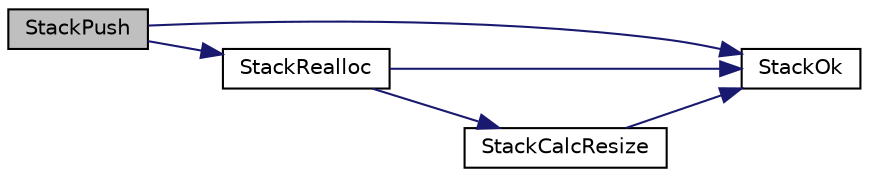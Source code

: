 digraph "StackPush"
{
  edge [fontname="Helvetica",fontsize="10",labelfontname="Helvetica",labelfontsize="10"];
  node [fontname="Helvetica",fontsize="10",shape=record];
  rankdir="LR";
  Node52 [label="StackPush",height=0.2,width=0.4,color="black", fillcolor="grey75", style="filled", fontcolor="black"];
  Node52 -> Node53 [color="midnightblue",fontsize="10",style="solid",fontname="Helvetica"];
  Node53 [label="StackOk",height=0.2,width=0.4,color="black", fillcolor="white", style="filled",URL="$_stack_8cpp.html#ab9316611fbaf334168ffd8de2bbdb4b4",tooltip="add hash sum and memcheck advanced features "];
  Node52 -> Node54 [color="midnightblue",fontsize="10",style="solid",fontname="Helvetica"];
  Node54 [label="StackRealloc",height=0.2,width=0.4,color="black", fillcolor="white", style="filled",URL="$_stack_8cpp.html#a20160e6dbc38f9e26cfb0f840e757f5d"];
  Node54 -> Node53 [color="midnightblue",fontsize="10",style="solid",fontname="Helvetica"];
  Node54 -> Node55 [color="midnightblue",fontsize="10",style="solid",fontname="Helvetica"];
  Node55 [label="StackCalcResize",height=0.2,width=0.4,color="black", fillcolor="white", style="filled",URL="$_stack_8cpp.html#a9a00ad97477e59c359d0410a46233653",tooltip="to-do assert and err mesaging "];
  Node55 -> Node53 [color="midnightblue",fontsize="10",style="solid",fontname="Helvetica"];
}
